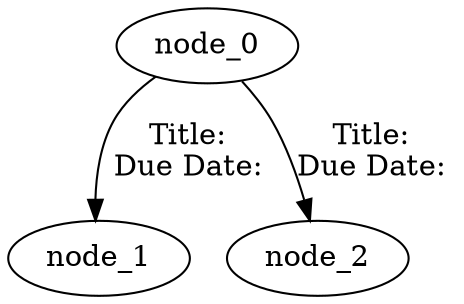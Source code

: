 digraph BinaryHeap {
node_0 -> node_1 [label="Title: 
Due Date: 
"];

node_0 -> node_2 [label="Title: 
Due Date: 
"];

}

